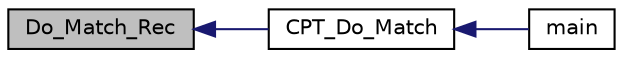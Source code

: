 digraph "Do_Match_Rec"
{
  edge [fontname="Helvetica",fontsize="10",labelfontname="Helvetica",labelfontsize="10"];
  node [fontname="Helvetica",fontsize="10",shape=record];
  rankdir="LR";
  Node1 [label="Do_Match_Rec",height=0.2,width=0.4,color="black", fillcolor="grey75", style="filled", fontcolor="black"];
  Node1 -> Node2 [dir="back",color="midnightblue",fontsize="10",style="solid"];
  Node2 [label="CPT_Do_Match",height=0.2,width=0.4,color="black", fillcolor="white", style="filled",URL="$cpt__string_8c.html#a8c346afe243ddb8e2666a380e981b43f"];
  Node2 -> Node3 [dir="back",color="midnightblue",fontsize="10",style="solid"];
  Node3 [label="main",height=0.2,width=0.4,color="black", fillcolor="white", style="filled",URL="$cpt__string_8c.html#a0ddf1224851353fc92bfbff6f499fa97"];
}
